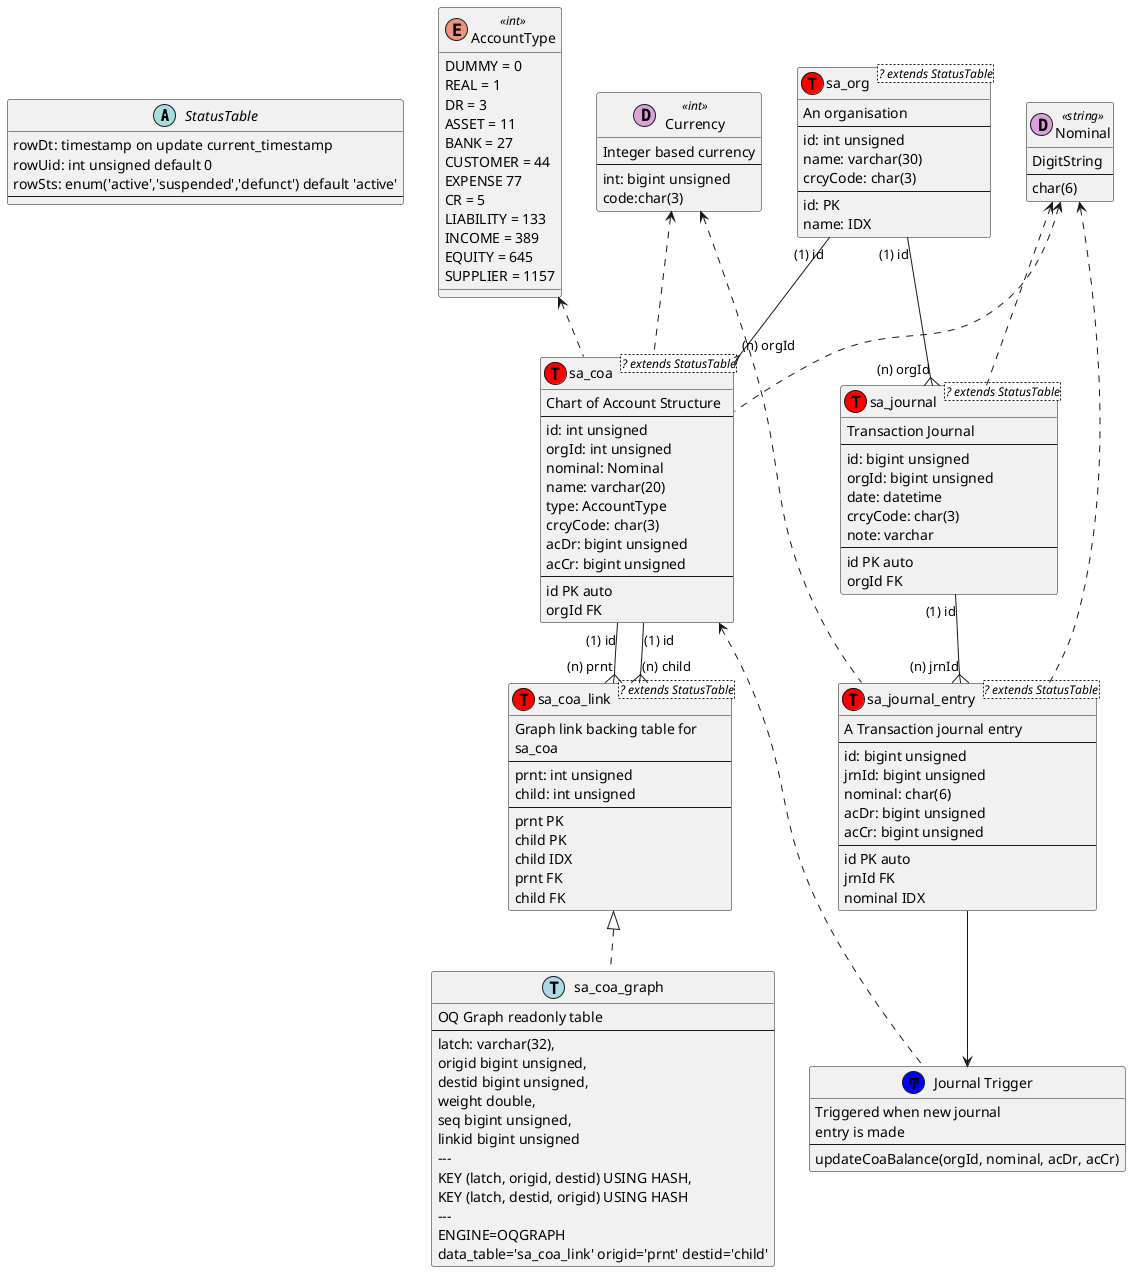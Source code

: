 @startuml

abstract class StatusTable {
	rowDt: timestamp on update current_timestamp
	rowUid: int unsigned default 0
	rowSts: enum('active','suspended','defunct') default 'active'
	---
}

class sa_org<? extends StatusTable> << (T,red)>> {
	An organisation
	---
	id: int unsigned
	name: varchar(30)
	crcyCode: char(3)
	---
	id: PK
	name: IDX
}

class sa_coa<? extends StatusTable> << (T,red) >> {
	Chart of Account Structure
	---
	id: int unsigned
	orgId: int unsigned
	nominal: Nominal
	name: varchar(20)
	type: AccountType
	crcyCode: char(3)
	acDr: bigint unsigned
	acCr: bigint unsigned
	---
    id PK auto
	orgId FK
}

class sa_coa_link<? extends StatusTable> << (T,red) >> {
	Graph link backing table for
	sa_coa
	---
	prnt: int unsigned
	child: int unsigned
	---
	prnt PK
	child PK
	child IDX
	prnt FK
	child FK
}

class sa_coa_graph << (T,lightblue) >> {
	OQ Graph readonly table
	---
	latch: varchar(32),
  	origid bigint unsigned,
  	destid bigint unsigned,
  	weight double,
  	seq bigint unsigned,
  	linkid bigint unsigned
  	---
  	KEY (latch, origid, destid) USING HASH,
  	KEY (latch, destid, origid) USING HASH
  	---
  	ENGINE=OQGRAPH
    data_table='sa_coa_link' origid='prnt' destid='child'
}

class sa_journal<? extends StatusTable> << (T, red) >> {
	Transaction Journal
	---
	id: bigint unsigned
	orgId: bigint unsigned
	date: datetime
	crcyCode: char(3)
	note: varchar
	---
	id PK auto
	orgId FK
}

class sa_journal_entry<? extends StatusTable> << (T, red >> {
	A Transaction journal entry
	---
	id: bigint unsigned
	jrnId: bigint unsigned
	nominal: char(6)
	acDr: bigint unsigned
	acCr: bigint unsigned
	---
	id PK auto
	jrnId FK
	nominal IDX
}

enum AccountType << int >> {
	DUMMY = 0
	REAL = 1
	DR = 3
	ASSET = 11
	BANK = 27
	CUSTOMER = 44
	EXPENSE 77
	CR = 5
	LIABILITY = 133
	INCOME = 389
	EQUITY = 645
	SUPPLIER = 1157
}

class Currency << (D,plum) int >> {
	Integer based currency
	---
	int: bigint unsigned
	code:char(3)
}
class Nominal << (D,plum) string >> {
	DigitString
	---
	char(6)
}

class "Journal Trigger" << (Ͳ,blue) >> {
	Triggered when new journal
	entry is made
	---
	updateCoaBalance(orgId, nominal, acDr, acCr)
}

sa_org "(1) id" --{ "(n) orgId" sa_coa
sa_org "(1) id" --{ "(n) orgId" sa_journal
sa_coa "(1) id" --{ "(n) prnt" sa_coa_link
sa_coa "(1) id" --{ "(n) child" sa_coa_link
sa_coa_link <|.. sa_coa_graph
sa_journal "(1) id" --{ "(n) jrnId" sa_journal_entry
sa_journal_entry --> "Journal Trigger"
sa_coa <.. "Journal Trigger"
AccountType <.. sa_coa
Currency <.. sa_coa
Nominal <.. sa_coa
Nominal <.. sa_journal
Nominal <.. sa_journal_entry
Currency <.. sa_journal_entry
@enduml